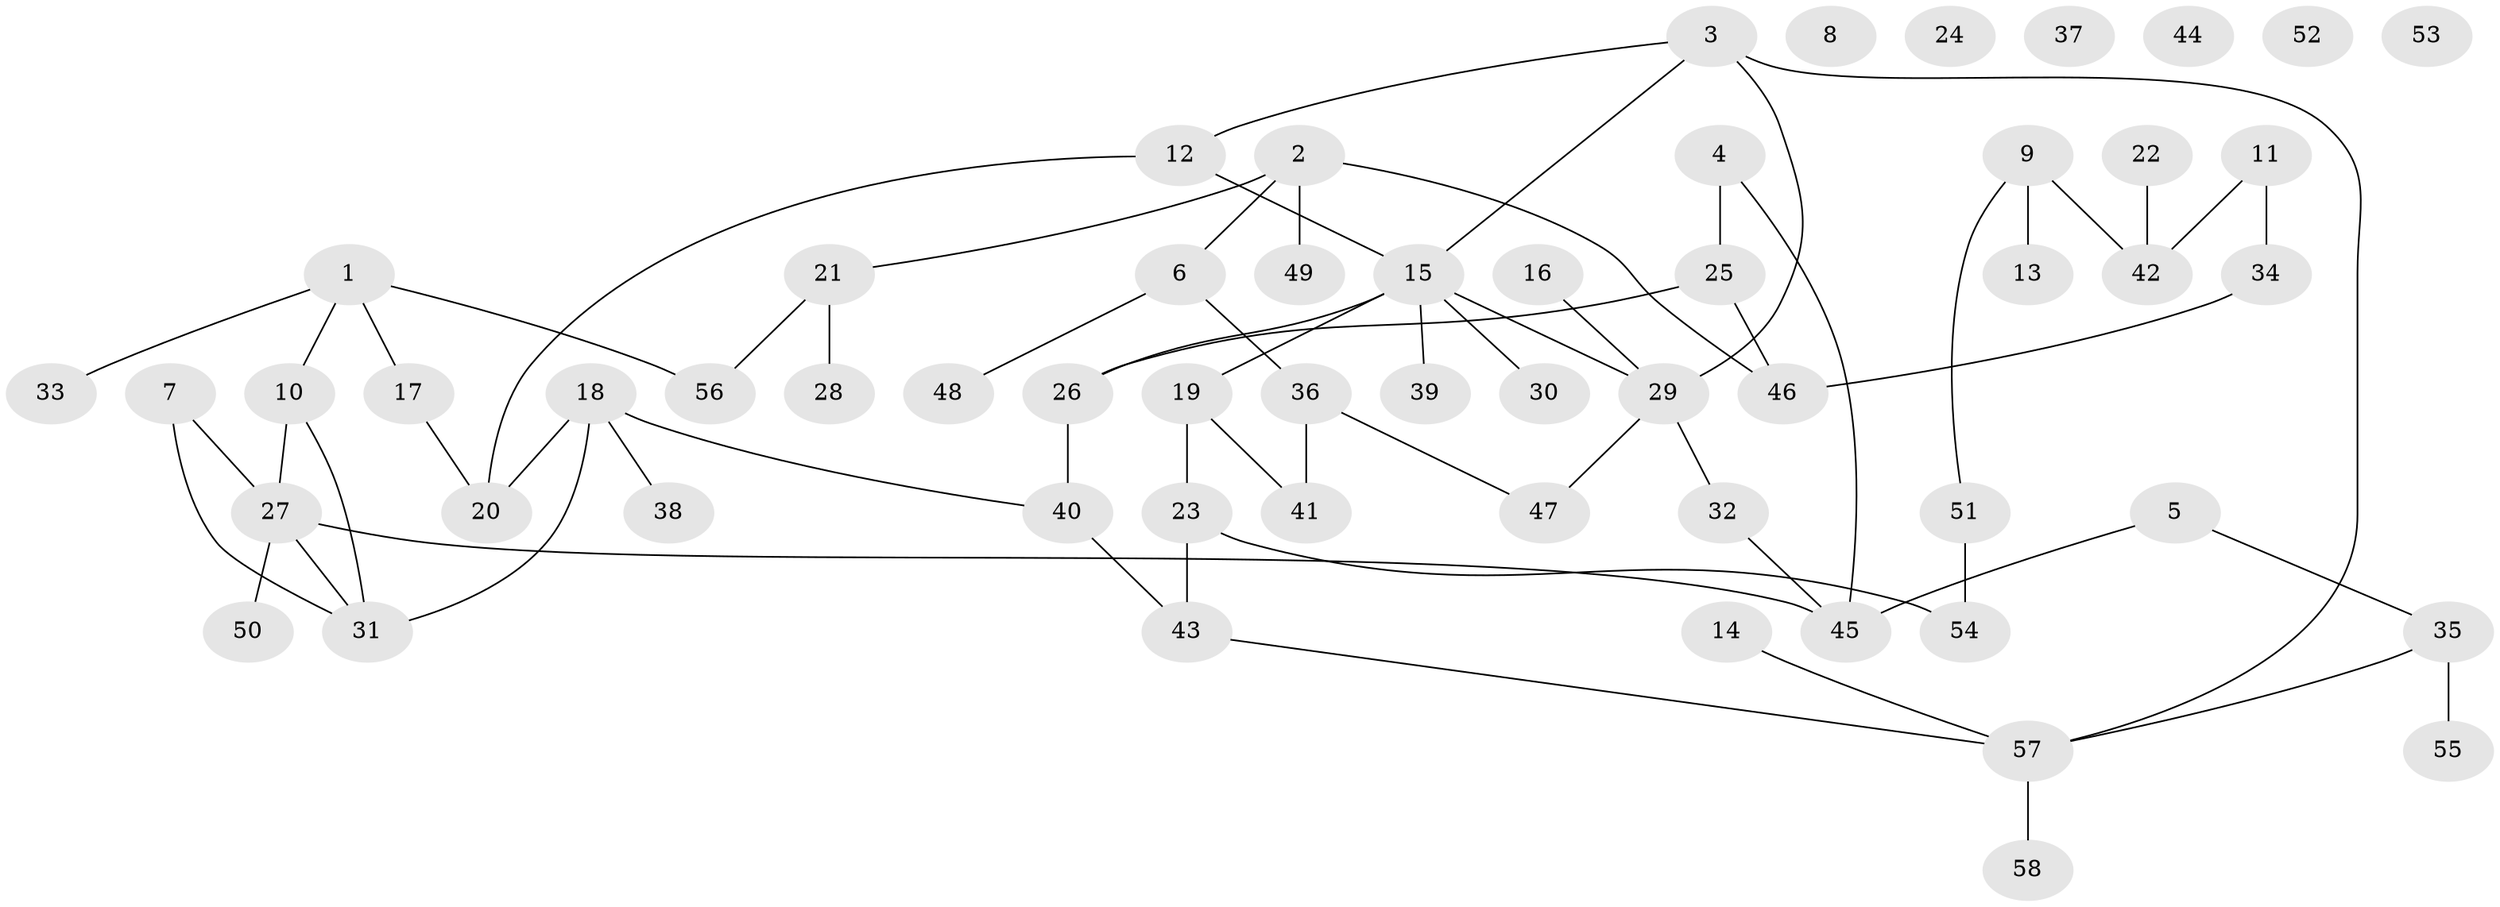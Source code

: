 // coarse degree distribution, {6: 0.08333333333333333, 5: 0.08333333333333333, 4: 0.25, 3: 0.25, 2: 0.16666666666666666, 1: 0.16666666666666666}
// Generated by graph-tools (version 1.1) at 2025/48/03/04/25 22:48:19]
// undirected, 58 vertices, 66 edges
graph export_dot {
  node [color=gray90,style=filled];
  1;
  2;
  3;
  4;
  5;
  6;
  7;
  8;
  9;
  10;
  11;
  12;
  13;
  14;
  15;
  16;
  17;
  18;
  19;
  20;
  21;
  22;
  23;
  24;
  25;
  26;
  27;
  28;
  29;
  30;
  31;
  32;
  33;
  34;
  35;
  36;
  37;
  38;
  39;
  40;
  41;
  42;
  43;
  44;
  45;
  46;
  47;
  48;
  49;
  50;
  51;
  52;
  53;
  54;
  55;
  56;
  57;
  58;
  1 -- 10;
  1 -- 17;
  1 -- 33;
  1 -- 56;
  2 -- 6;
  2 -- 21;
  2 -- 46;
  2 -- 49;
  3 -- 12;
  3 -- 15;
  3 -- 29;
  3 -- 57;
  4 -- 25;
  4 -- 45;
  5 -- 35;
  5 -- 45;
  6 -- 36;
  6 -- 48;
  7 -- 27;
  7 -- 31;
  9 -- 13;
  9 -- 42;
  9 -- 51;
  10 -- 27;
  10 -- 31;
  11 -- 34;
  11 -- 42;
  12 -- 15;
  12 -- 20;
  14 -- 57;
  15 -- 19;
  15 -- 26;
  15 -- 29;
  15 -- 30;
  15 -- 39;
  16 -- 29;
  17 -- 20;
  18 -- 20;
  18 -- 31;
  18 -- 38;
  18 -- 40;
  19 -- 23;
  19 -- 41;
  21 -- 28;
  21 -- 56;
  22 -- 42;
  23 -- 43;
  23 -- 54;
  25 -- 26;
  25 -- 46;
  26 -- 40;
  27 -- 31;
  27 -- 45;
  27 -- 50;
  29 -- 32;
  29 -- 47;
  32 -- 45;
  34 -- 46;
  35 -- 55;
  35 -- 57;
  36 -- 41;
  36 -- 47;
  40 -- 43;
  43 -- 57;
  51 -- 54;
  57 -- 58;
}
